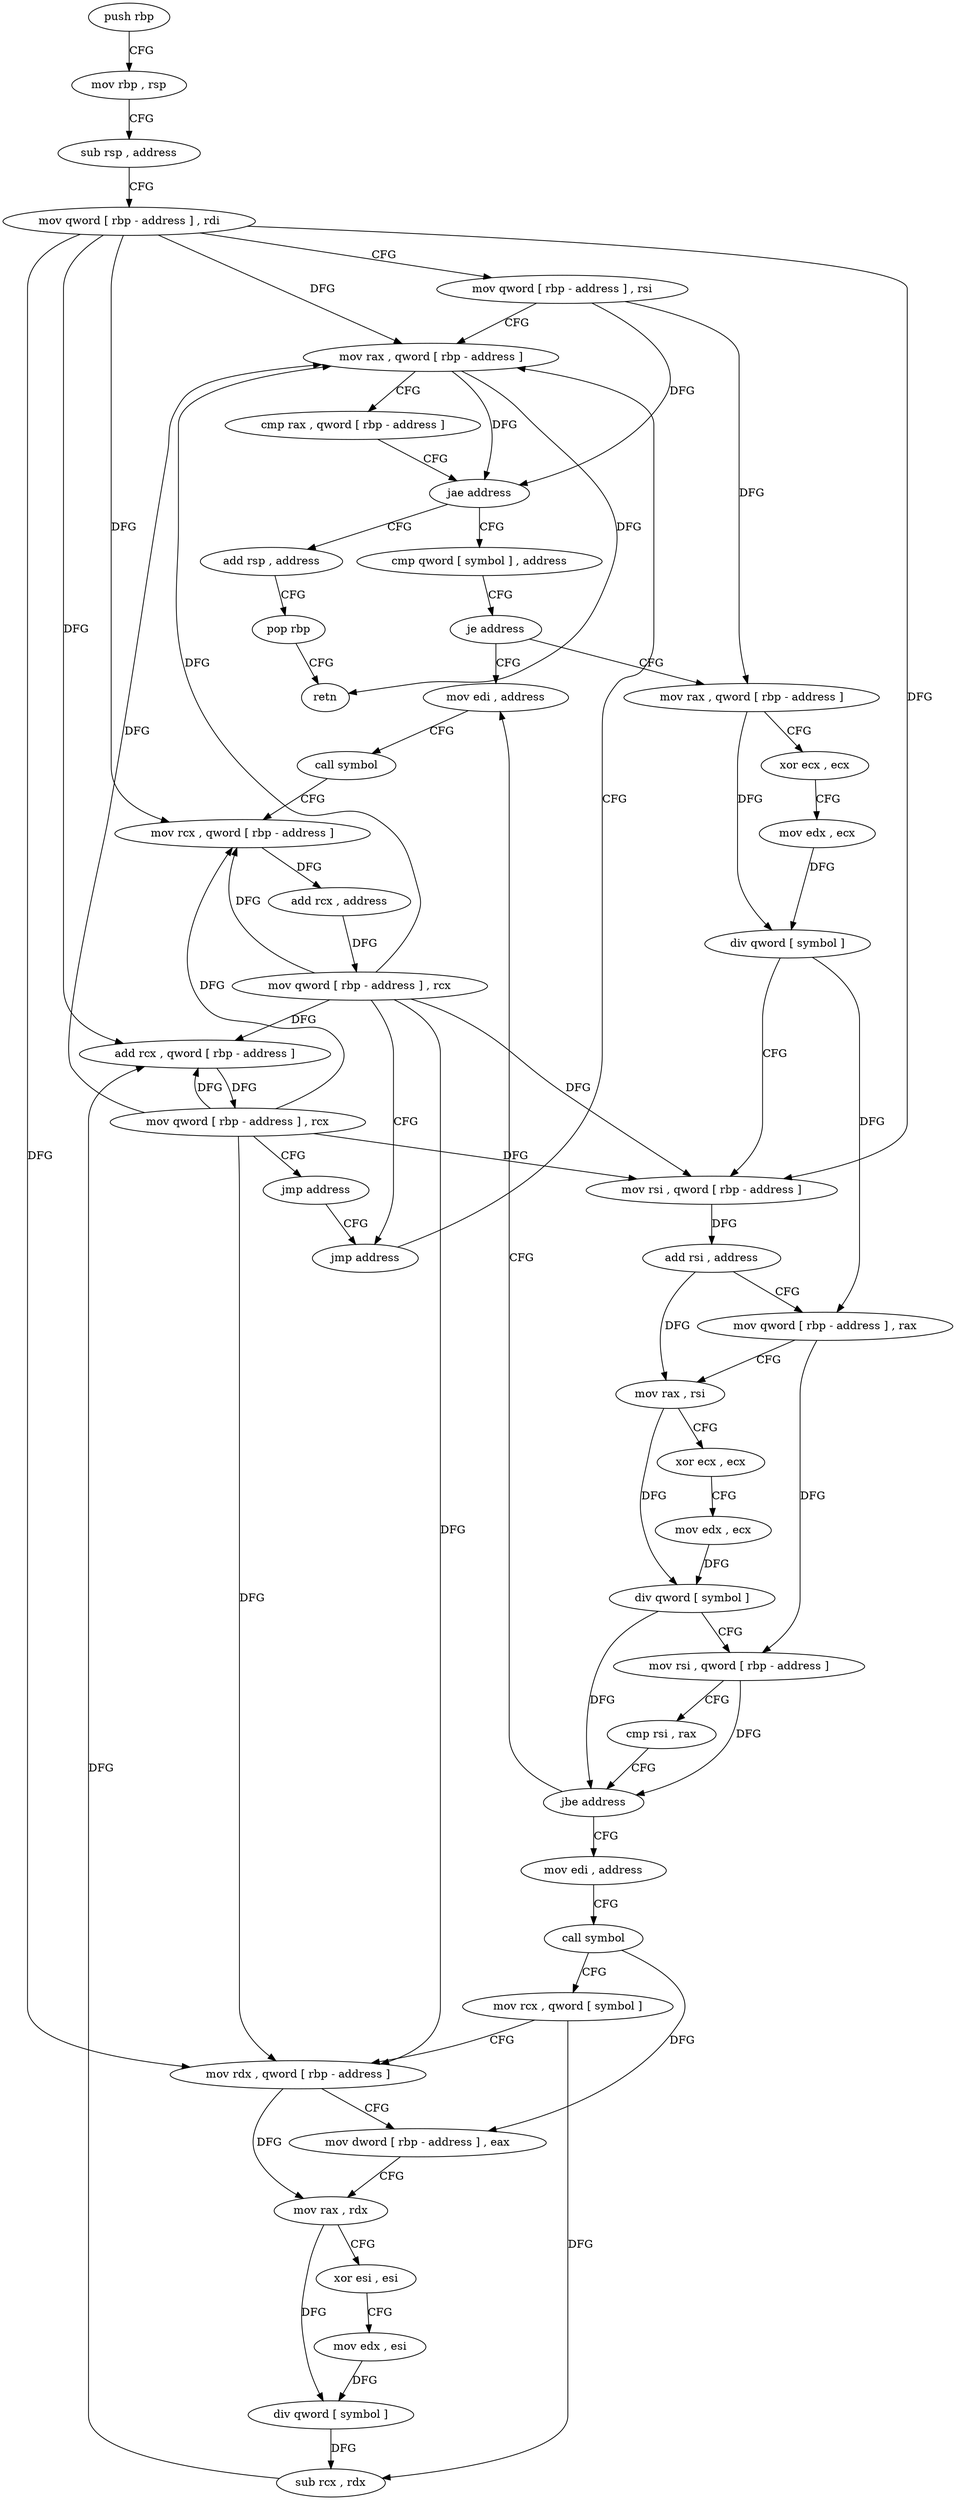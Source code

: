 digraph "func" {
"4250816" [label = "push rbp" ]
"4250817" [label = "mov rbp , rsp" ]
"4250820" [label = "sub rsp , address" ]
"4250824" [label = "mov qword [ rbp - address ] , rdi" ]
"4250828" [label = "mov qword [ rbp - address ] , rsi" ]
"4250832" [label = "mov rax , qword [ rbp - address ]" ]
"4251006" [label = "add rsp , address" ]
"4251010" [label = "pop rbp" ]
"4251011" [label = "retn" ]
"4250846" [label = "cmp qword [ symbol ] , address" ]
"4250855" [label = "je address" ]
"4250976" [label = "mov edi , address" ]
"4250861" [label = "mov rax , qword [ rbp - address ]" ]
"4250981" [label = "call symbol" ]
"4250986" [label = "mov rcx , qword [ rbp - address ]" ]
"4250990" [label = "add rcx , address" ]
"4250997" [label = "mov qword [ rbp - address ] , rcx" ]
"4251001" [label = "jmp address" ]
"4250865" [label = "xor ecx , ecx" ]
"4250867" [label = "mov edx , ecx" ]
"4250869" [label = "div qword [ symbol ]" ]
"4250877" [label = "mov rsi , qword [ rbp - address ]" ]
"4250881" [label = "add rsi , address" ]
"4250888" [label = "mov qword [ rbp - address ] , rax" ]
"4250892" [label = "mov rax , rsi" ]
"4250895" [label = "xor ecx , ecx" ]
"4250897" [label = "mov edx , ecx" ]
"4250899" [label = "div qword [ symbol ]" ]
"4250907" [label = "mov rsi , qword [ rbp - address ]" ]
"4250911" [label = "cmp rsi , rax" ]
"4250914" [label = "jbe address" ]
"4250920" [label = "mov edi , address" ]
"4250836" [label = "cmp rax , qword [ rbp - address ]" ]
"4250840" [label = "jae address" ]
"4250925" [label = "call symbol" ]
"4250930" [label = "mov rcx , qword [ symbol ]" ]
"4250938" [label = "mov rdx , qword [ rbp - address ]" ]
"4250942" [label = "mov dword [ rbp - address ] , eax" ]
"4250945" [label = "mov rax , rdx" ]
"4250948" [label = "xor esi , esi" ]
"4250950" [label = "mov edx , esi" ]
"4250952" [label = "div qword [ symbol ]" ]
"4250960" [label = "sub rcx , rdx" ]
"4250963" [label = "add rcx , qword [ rbp - address ]" ]
"4250967" [label = "mov qword [ rbp - address ] , rcx" ]
"4250971" [label = "jmp address" ]
"4250816" -> "4250817" [ label = "CFG" ]
"4250817" -> "4250820" [ label = "CFG" ]
"4250820" -> "4250824" [ label = "CFG" ]
"4250824" -> "4250828" [ label = "CFG" ]
"4250824" -> "4250832" [ label = "DFG" ]
"4250824" -> "4250986" [ label = "DFG" ]
"4250824" -> "4250877" [ label = "DFG" ]
"4250824" -> "4250938" [ label = "DFG" ]
"4250824" -> "4250963" [ label = "DFG" ]
"4250828" -> "4250832" [ label = "CFG" ]
"4250828" -> "4250840" [ label = "DFG" ]
"4250828" -> "4250861" [ label = "DFG" ]
"4250832" -> "4250836" [ label = "CFG" ]
"4250832" -> "4250840" [ label = "DFG" ]
"4250832" -> "4251011" [ label = "DFG" ]
"4251006" -> "4251010" [ label = "CFG" ]
"4251010" -> "4251011" [ label = "CFG" ]
"4250846" -> "4250855" [ label = "CFG" ]
"4250855" -> "4250976" [ label = "CFG" ]
"4250855" -> "4250861" [ label = "CFG" ]
"4250976" -> "4250981" [ label = "CFG" ]
"4250861" -> "4250865" [ label = "CFG" ]
"4250861" -> "4250869" [ label = "DFG" ]
"4250981" -> "4250986" [ label = "CFG" ]
"4250986" -> "4250990" [ label = "DFG" ]
"4250990" -> "4250997" [ label = "DFG" ]
"4250997" -> "4251001" [ label = "CFG" ]
"4250997" -> "4250832" [ label = "DFG" ]
"4250997" -> "4250986" [ label = "DFG" ]
"4250997" -> "4250877" [ label = "DFG" ]
"4250997" -> "4250938" [ label = "DFG" ]
"4250997" -> "4250963" [ label = "DFG" ]
"4251001" -> "4250832" [ label = "CFG" ]
"4250865" -> "4250867" [ label = "CFG" ]
"4250867" -> "4250869" [ label = "DFG" ]
"4250869" -> "4250877" [ label = "CFG" ]
"4250869" -> "4250888" [ label = "DFG" ]
"4250877" -> "4250881" [ label = "DFG" ]
"4250881" -> "4250888" [ label = "CFG" ]
"4250881" -> "4250892" [ label = "DFG" ]
"4250888" -> "4250892" [ label = "CFG" ]
"4250888" -> "4250907" [ label = "DFG" ]
"4250892" -> "4250895" [ label = "CFG" ]
"4250892" -> "4250899" [ label = "DFG" ]
"4250895" -> "4250897" [ label = "CFG" ]
"4250897" -> "4250899" [ label = "DFG" ]
"4250899" -> "4250907" [ label = "CFG" ]
"4250899" -> "4250914" [ label = "DFG" ]
"4250907" -> "4250911" [ label = "CFG" ]
"4250907" -> "4250914" [ label = "DFG" ]
"4250911" -> "4250914" [ label = "CFG" ]
"4250914" -> "4250976" [ label = "CFG" ]
"4250914" -> "4250920" [ label = "CFG" ]
"4250920" -> "4250925" [ label = "CFG" ]
"4250836" -> "4250840" [ label = "CFG" ]
"4250840" -> "4251006" [ label = "CFG" ]
"4250840" -> "4250846" [ label = "CFG" ]
"4250925" -> "4250930" [ label = "CFG" ]
"4250925" -> "4250942" [ label = "DFG" ]
"4250930" -> "4250938" [ label = "CFG" ]
"4250930" -> "4250960" [ label = "DFG" ]
"4250938" -> "4250942" [ label = "CFG" ]
"4250938" -> "4250945" [ label = "DFG" ]
"4250942" -> "4250945" [ label = "CFG" ]
"4250945" -> "4250948" [ label = "CFG" ]
"4250945" -> "4250952" [ label = "DFG" ]
"4250948" -> "4250950" [ label = "CFG" ]
"4250950" -> "4250952" [ label = "DFG" ]
"4250952" -> "4250960" [ label = "DFG" ]
"4250960" -> "4250963" [ label = "DFG" ]
"4250963" -> "4250967" [ label = "DFG" ]
"4250967" -> "4250971" [ label = "CFG" ]
"4250967" -> "4250832" [ label = "DFG" ]
"4250967" -> "4250986" [ label = "DFG" ]
"4250967" -> "4250877" [ label = "DFG" ]
"4250967" -> "4250938" [ label = "DFG" ]
"4250967" -> "4250963" [ label = "DFG" ]
"4250971" -> "4251001" [ label = "CFG" ]
}
